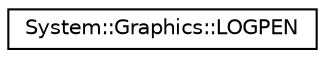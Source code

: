digraph G
{
  edge [fontname="Helvetica",fontsize="10",labelfontname="Helvetica",labelfontsize="10"];
  node [fontname="Helvetica",fontsize="10",shape=record];
  rankdir="LR";
  Node1 [label="System::Graphics::LOGPEN",height=0.2,width=0.4,color="black", fillcolor="white", style="filled",URL="$struct_system_1_1_graphics_1_1_l_o_g_p_e_n.html"];
}
